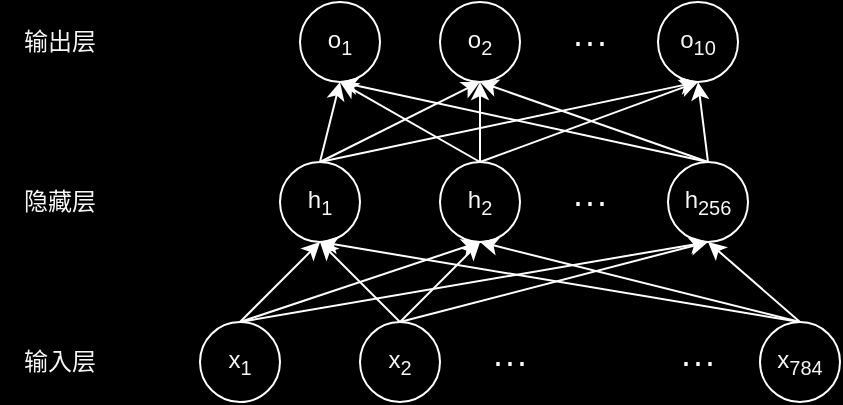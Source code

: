 <mxfile version="24.4.8" type="github">
  <diagram name="第 1 页" id="VHazX8iWzBoezH-KzD8b">
    <mxGraphModel dx="945" dy="502" grid="1" gridSize="10" guides="1" tooltips="1" connect="1" arrows="1" fold="1" page="1" pageScale="1" pageWidth="827" pageHeight="1169" background="#000000" math="0" shadow="0">
      <root>
        <mxCell id="0" />
        <mxCell id="1" parent="0" />
        <mxCell id="N4uX0nbK7FkEikgf0e9w-17" style="rounded=0;orthogonalLoop=1;jettySize=auto;html=1;exitX=0.5;exitY=0;exitDx=0;exitDy=0;entryX=0.5;entryY=1;entryDx=0;entryDy=0;strokeColor=#FFFFFF;fontColor=#F7F7F7;" edge="1" parent="1" source="N4uX0nbK7FkEikgf0e9w-1" target="N4uX0nbK7FkEikgf0e9w-4">
          <mxGeometry relative="1" as="geometry" />
        </mxCell>
        <mxCell id="N4uX0nbK7FkEikgf0e9w-18" style="rounded=0;orthogonalLoop=1;jettySize=auto;html=1;exitX=0.5;exitY=0;exitDx=0;exitDy=0;entryX=0.5;entryY=1;entryDx=0;entryDy=0;strokeColor=#FFFFFF;fontColor=#F7F7F7;" edge="1" parent="1" source="N4uX0nbK7FkEikgf0e9w-1" target="N4uX0nbK7FkEikgf0e9w-5">
          <mxGeometry relative="1" as="geometry" />
        </mxCell>
        <mxCell id="N4uX0nbK7FkEikgf0e9w-19" style="rounded=0;orthogonalLoop=1;jettySize=auto;html=1;exitX=0.5;exitY=0;exitDx=0;exitDy=0;entryX=0.5;entryY=1;entryDx=0;entryDy=0;strokeColor=#FFFFFF;fontColor=#F7F7F7;" edge="1" parent="1" source="N4uX0nbK7FkEikgf0e9w-1" target="N4uX0nbK7FkEikgf0e9w-6">
          <mxGeometry relative="1" as="geometry" />
        </mxCell>
        <mxCell id="N4uX0nbK7FkEikgf0e9w-1" value="x&lt;sub&gt;1&lt;/sub&gt;" style="ellipse;whiteSpace=wrap;html=1;aspect=fixed;strokeColor=#FFFFFF;fontColor=#F7F7F7;fillColor=none;" vertex="1" parent="1">
          <mxGeometry x="160" y="320" width="40" height="40" as="geometry" />
        </mxCell>
        <mxCell id="N4uX0nbK7FkEikgf0e9w-20" style="rounded=0;orthogonalLoop=1;jettySize=auto;html=1;exitX=0.5;exitY=0;exitDx=0;exitDy=0;strokeColor=#FFFFFF;fontColor=#F7F7F7;" edge="1" parent="1" source="N4uX0nbK7FkEikgf0e9w-2">
          <mxGeometry relative="1" as="geometry">
            <mxPoint x="220" y="280" as="targetPoint" />
          </mxGeometry>
        </mxCell>
        <mxCell id="N4uX0nbK7FkEikgf0e9w-21" style="rounded=0;orthogonalLoop=1;jettySize=auto;html=1;exitX=0.5;exitY=0;exitDx=0;exitDy=0;strokeColor=#FFFFFF;fontColor=#F7F7F7;" edge="1" parent="1" source="N4uX0nbK7FkEikgf0e9w-2">
          <mxGeometry relative="1" as="geometry">
            <mxPoint x="300" y="280" as="targetPoint" />
          </mxGeometry>
        </mxCell>
        <mxCell id="N4uX0nbK7FkEikgf0e9w-22" style="rounded=0;orthogonalLoop=1;jettySize=auto;html=1;exitX=0.5;exitY=0;exitDx=0;exitDy=0;entryX=0.5;entryY=1;entryDx=0;entryDy=0;strokeColor=#FFFFFF;fontColor=#F7F7F7;" edge="1" parent="1" source="N4uX0nbK7FkEikgf0e9w-2" target="N4uX0nbK7FkEikgf0e9w-6">
          <mxGeometry relative="1" as="geometry" />
        </mxCell>
        <mxCell id="N4uX0nbK7FkEikgf0e9w-2" value="x&lt;sub&gt;2&lt;/sub&gt;" style="ellipse;whiteSpace=wrap;html=1;aspect=fixed;strokeColor=#FFFFFF;fontColor=#F7F7F7;fillColor=none;" vertex="1" parent="1">
          <mxGeometry x="240" y="320" width="40" height="40" as="geometry" />
        </mxCell>
        <mxCell id="N4uX0nbK7FkEikgf0e9w-23" style="rounded=0;orthogonalLoop=1;jettySize=auto;html=1;exitX=0.5;exitY=0;exitDx=0;exitDy=0;entryX=0.5;entryY=1;entryDx=0;entryDy=0;strokeColor=#FFFFFF;fontColor=#F7F7F7;" edge="1" parent="1" source="N4uX0nbK7FkEikgf0e9w-3" target="N4uX0nbK7FkEikgf0e9w-4">
          <mxGeometry relative="1" as="geometry" />
        </mxCell>
        <mxCell id="N4uX0nbK7FkEikgf0e9w-24" style="rounded=0;orthogonalLoop=1;jettySize=auto;html=1;exitX=0.5;exitY=0;exitDx=0;exitDy=0;entryX=0.5;entryY=1;entryDx=0;entryDy=0;strokeColor=#FFFFFF;fontColor=#F7F7F7;" edge="1" parent="1" source="N4uX0nbK7FkEikgf0e9w-3" target="N4uX0nbK7FkEikgf0e9w-5">
          <mxGeometry relative="1" as="geometry" />
        </mxCell>
        <mxCell id="N4uX0nbK7FkEikgf0e9w-25" style="rounded=0;orthogonalLoop=1;jettySize=auto;html=1;exitX=0.5;exitY=0;exitDx=0;exitDy=0;entryX=0.5;entryY=1;entryDx=0;entryDy=0;strokeColor=#FFFFFF;fontColor=#F7F7F7;" edge="1" parent="1" source="N4uX0nbK7FkEikgf0e9w-3" target="N4uX0nbK7FkEikgf0e9w-6">
          <mxGeometry relative="1" as="geometry" />
        </mxCell>
        <mxCell id="N4uX0nbK7FkEikgf0e9w-3" value="x&lt;sub&gt;784&lt;/sub&gt;" style="ellipse;whiteSpace=wrap;html=1;aspect=fixed;strokeColor=#FFFFFF;fontColor=#F7F7F7;fillColor=none;" vertex="1" parent="1">
          <mxGeometry x="440" y="320" width="40" height="40" as="geometry" />
        </mxCell>
        <mxCell id="N4uX0nbK7FkEikgf0e9w-26" style="rounded=0;orthogonalLoop=1;jettySize=auto;html=1;exitX=0.5;exitY=0;exitDx=0;exitDy=0;entryX=0.5;entryY=1;entryDx=0;entryDy=0;strokeColor=#FFFFFF;fontColor=#F7F7F7;" edge="1" parent="1" source="N4uX0nbK7FkEikgf0e9w-4" target="N4uX0nbK7FkEikgf0e9w-12">
          <mxGeometry relative="1" as="geometry" />
        </mxCell>
        <mxCell id="N4uX0nbK7FkEikgf0e9w-27" style="rounded=0;orthogonalLoop=1;jettySize=auto;html=1;exitX=0.5;exitY=0;exitDx=0;exitDy=0;entryX=0.5;entryY=1;entryDx=0;entryDy=0;strokeColor=#FFFFFF;fontColor=#F7F7F7;" edge="1" parent="1" source="N4uX0nbK7FkEikgf0e9w-4" target="N4uX0nbK7FkEikgf0e9w-13">
          <mxGeometry relative="1" as="geometry" />
        </mxCell>
        <mxCell id="N4uX0nbK7FkEikgf0e9w-28" style="rounded=0;orthogonalLoop=1;jettySize=auto;html=1;exitX=0.5;exitY=0;exitDx=0;exitDy=0;entryX=0.5;entryY=1;entryDx=0;entryDy=0;strokeColor=#FFFFFF;fontColor=#F7F7F7;" edge="1" parent="1" source="N4uX0nbK7FkEikgf0e9w-4" target="N4uX0nbK7FkEikgf0e9w-14">
          <mxGeometry relative="1" as="geometry" />
        </mxCell>
        <mxCell id="N4uX0nbK7FkEikgf0e9w-4" value="h&lt;sub&gt;1&lt;/sub&gt;" style="ellipse;whiteSpace=wrap;html=1;aspect=fixed;strokeColor=#FFFFFF;fontColor=#F7F7F7;fillColor=none;" vertex="1" parent="1">
          <mxGeometry x="200" y="240" width="40" height="40" as="geometry" />
        </mxCell>
        <mxCell id="N4uX0nbK7FkEikgf0e9w-29" style="rounded=0;orthogonalLoop=1;jettySize=auto;html=1;exitX=0.5;exitY=0;exitDx=0;exitDy=0;entryX=0.5;entryY=1;entryDx=0;entryDy=0;strokeColor=#FFFFFF;fontColor=#F7F7F7;" edge="1" parent="1" source="N4uX0nbK7FkEikgf0e9w-5" target="N4uX0nbK7FkEikgf0e9w-12">
          <mxGeometry relative="1" as="geometry" />
        </mxCell>
        <mxCell id="N4uX0nbK7FkEikgf0e9w-30" style="rounded=0;orthogonalLoop=1;jettySize=auto;html=1;exitX=0.5;exitY=0;exitDx=0;exitDy=0;entryX=0.5;entryY=1;entryDx=0;entryDy=0;strokeColor=#FFFFFF;fontColor=#F7F7F7;" edge="1" parent="1" source="N4uX0nbK7FkEikgf0e9w-5" target="N4uX0nbK7FkEikgf0e9w-13">
          <mxGeometry relative="1" as="geometry" />
        </mxCell>
        <mxCell id="N4uX0nbK7FkEikgf0e9w-31" style="rounded=0;orthogonalLoop=1;jettySize=auto;html=1;exitX=0.5;exitY=0;exitDx=0;exitDy=0;entryX=0.5;entryY=1;entryDx=0;entryDy=0;strokeColor=#FFFFFF;fontColor=#F7F7F7;" edge="1" parent="1" source="N4uX0nbK7FkEikgf0e9w-5" target="N4uX0nbK7FkEikgf0e9w-14">
          <mxGeometry relative="1" as="geometry" />
        </mxCell>
        <mxCell id="N4uX0nbK7FkEikgf0e9w-5" value="h&lt;sub&gt;2&lt;/sub&gt;" style="ellipse;whiteSpace=wrap;html=1;aspect=fixed;strokeColor=#FFFFFF;fontColor=#F7F7F7;fillColor=none;" vertex="1" parent="1">
          <mxGeometry x="280" y="240" width="40" height="40" as="geometry" />
        </mxCell>
        <mxCell id="N4uX0nbK7FkEikgf0e9w-32" style="rounded=0;orthogonalLoop=1;jettySize=auto;html=1;exitX=0.5;exitY=0;exitDx=0;exitDy=0;entryX=0.5;entryY=1;entryDx=0;entryDy=0;strokeColor=#FFFFFF;fontColor=#F7F7F7;" edge="1" parent="1" source="N4uX0nbK7FkEikgf0e9w-6" target="N4uX0nbK7FkEikgf0e9w-12">
          <mxGeometry relative="1" as="geometry" />
        </mxCell>
        <mxCell id="N4uX0nbK7FkEikgf0e9w-33" style="rounded=0;orthogonalLoop=1;jettySize=auto;html=1;exitX=0.5;exitY=0;exitDx=0;exitDy=0;entryX=0.5;entryY=1;entryDx=0;entryDy=0;strokeColor=#FFFFFF;fontColor=#F7F7F7;" edge="1" parent="1" source="N4uX0nbK7FkEikgf0e9w-6" target="N4uX0nbK7FkEikgf0e9w-13">
          <mxGeometry relative="1" as="geometry" />
        </mxCell>
        <mxCell id="N4uX0nbK7FkEikgf0e9w-34" style="rounded=0;orthogonalLoop=1;jettySize=auto;html=1;exitX=0.5;exitY=0;exitDx=0;exitDy=0;entryX=0.5;entryY=1;entryDx=0;entryDy=0;strokeColor=#FFFFFF;fontColor=#F7F7F7;" edge="1" parent="1" source="N4uX0nbK7FkEikgf0e9w-6" target="N4uX0nbK7FkEikgf0e9w-14">
          <mxGeometry relative="1" as="geometry" />
        </mxCell>
        <mxCell id="N4uX0nbK7FkEikgf0e9w-6" value="h&lt;sub&gt;256&lt;/sub&gt;" style="ellipse;whiteSpace=wrap;html=1;aspect=fixed;strokeColor=#FFFFFF;fontColor=#F7F7F7;fillColor=none;" vertex="1" parent="1">
          <mxGeometry x="394" y="240" width="40" height="40" as="geometry" />
        </mxCell>
        <mxCell id="N4uX0nbK7FkEikgf0e9w-9" value="&lt;font style=&quot;font-size: 18px;&quot;&gt;···&lt;/font&gt;" style="text;strokeColor=none;align=center;fillColor=none;html=1;verticalAlign=middle;whiteSpace=wrap;rounded=0;fontColor=#F7F7F7;" vertex="1" parent="1">
          <mxGeometry x="340" y="245" width="30" height="30" as="geometry" />
        </mxCell>
        <mxCell id="N4uX0nbK7FkEikgf0e9w-10" value="&lt;font style=&quot;font-size: 18px;&quot;&gt;···&lt;/font&gt;" style="text;strokeColor=none;align=center;fillColor=none;html=1;verticalAlign=middle;whiteSpace=wrap;rounded=0;fontColor=#F7F7F7;" vertex="1" parent="1">
          <mxGeometry x="300" y="325" width="30" height="30" as="geometry" />
        </mxCell>
        <mxCell id="N4uX0nbK7FkEikgf0e9w-11" value="&lt;font style=&quot;font-size: 18px;&quot;&gt;···&lt;/font&gt;" style="text;strokeColor=none;align=center;fillColor=none;html=1;verticalAlign=middle;whiteSpace=wrap;rounded=0;fontColor=#F7F7F7;" vertex="1" parent="1">
          <mxGeometry x="394" y="325" width="30" height="30" as="geometry" />
        </mxCell>
        <mxCell id="N4uX0nbK7FkEikgf0e9w-12" value="o&lt;sub&gt;1&lt;/sub&gt;" style="ellipse;whiteSpace=wrap;html=1;aspect=fixed;strokeColor=#FFFFFF;fontColor=#F7F7F7;fillColor=none;" vertex="1" parent="1">
          <mxGeometry x="210" y="160" width="40" height="40" as="geometry" />
        </mxCell>
        <mxCell id="N4uX0nbK7FkEikgf0e9w-13" value="o&lt;sub&gt;2&lt;/sub&gt;" style="ellipse;whiteSpace=wrap;html=1;aspect=fixed;strokeColor=#FFFFFF;fontColor=#F7F7F7;fillColor=none;" vertex="1" parent="1">
          <mxGeometry x="280" y="160" width="40" height="40" as="geometry" />
        </mxCell>
        <mxCell id="N4uX0nbK7FkEikgf0e9w-14" value="o&lt;sub&gt;10&lt;/sub&gt;" style="ellipse;whiteSpace=wrap;html=1;aspect=fixed;strokeColor=#FFFFFF;fontColor=#F7F7F7;fillColor=none;" vertex="1" parent="1">
          <mxGeometry x="389" y="160" width="40" height="40" as="geometry" />
        </mxCell>
        <mxCell id="N4uX0nbK7FkEikgf0e9w-15" value="&lt;font style=&quot;font-size: 18px;&quot;&gt;···&lt;/font&gt;" style="text;strokeColor=none;align=center;fillColor=none;html=1;verticalAlign=middle;whiteSpace=wrap;rounded=0;fontColor=#F7F7F7;" vertex="1" parent="1">
          <mxGeometry x="340" y="165" width="30" height="30" as="geometry" />
        </mxCell>
        <mxCell id="N4uX0nbK7FkEikgf0e9w-35" value="输入层" style="text;strokeColor=none;align=center;fillColor=none;html=1;verticalAlign=middle;whiteSpace=wrap;rounded=0;fontColor=#F7F7F7;" vertex="1" parent="1">
          <mxGeometry x="60" y="325" width="60" height="30" as="geometry" />
        </mxCell>
        <mxCell id="N4uX0nbK7FkEikgf0e9w-36" value="隐藏层" style="text;strokeColor=none;align=center;fillColor=none;html=1;verticalAlign=middle;whiteSpace=wrap;rounded=0;fontColor=#F7F7F7;" vertex="1" parent="1">
          <mxGeometry x="60" y="245" width="60" height="30" as="geometry" />
        </mxCell>
        <mxCell id="N4uX0nbK7FkEikgf0e9w-37" value="输出层" style="text;strokeColor=none;align=center;fillColor=none;html=1;verticalAlign=middle;whiteSpace=wrap;rounded=0;fontColor=#F7F7F7;" vertex="1" parent="1">
          <mxGeometry x="60" y="165" width="60" height="30" as="geometry" />
        </mxCell>
      </root>
    </mxGraphModel>
  </diagram>
</mxfile>
